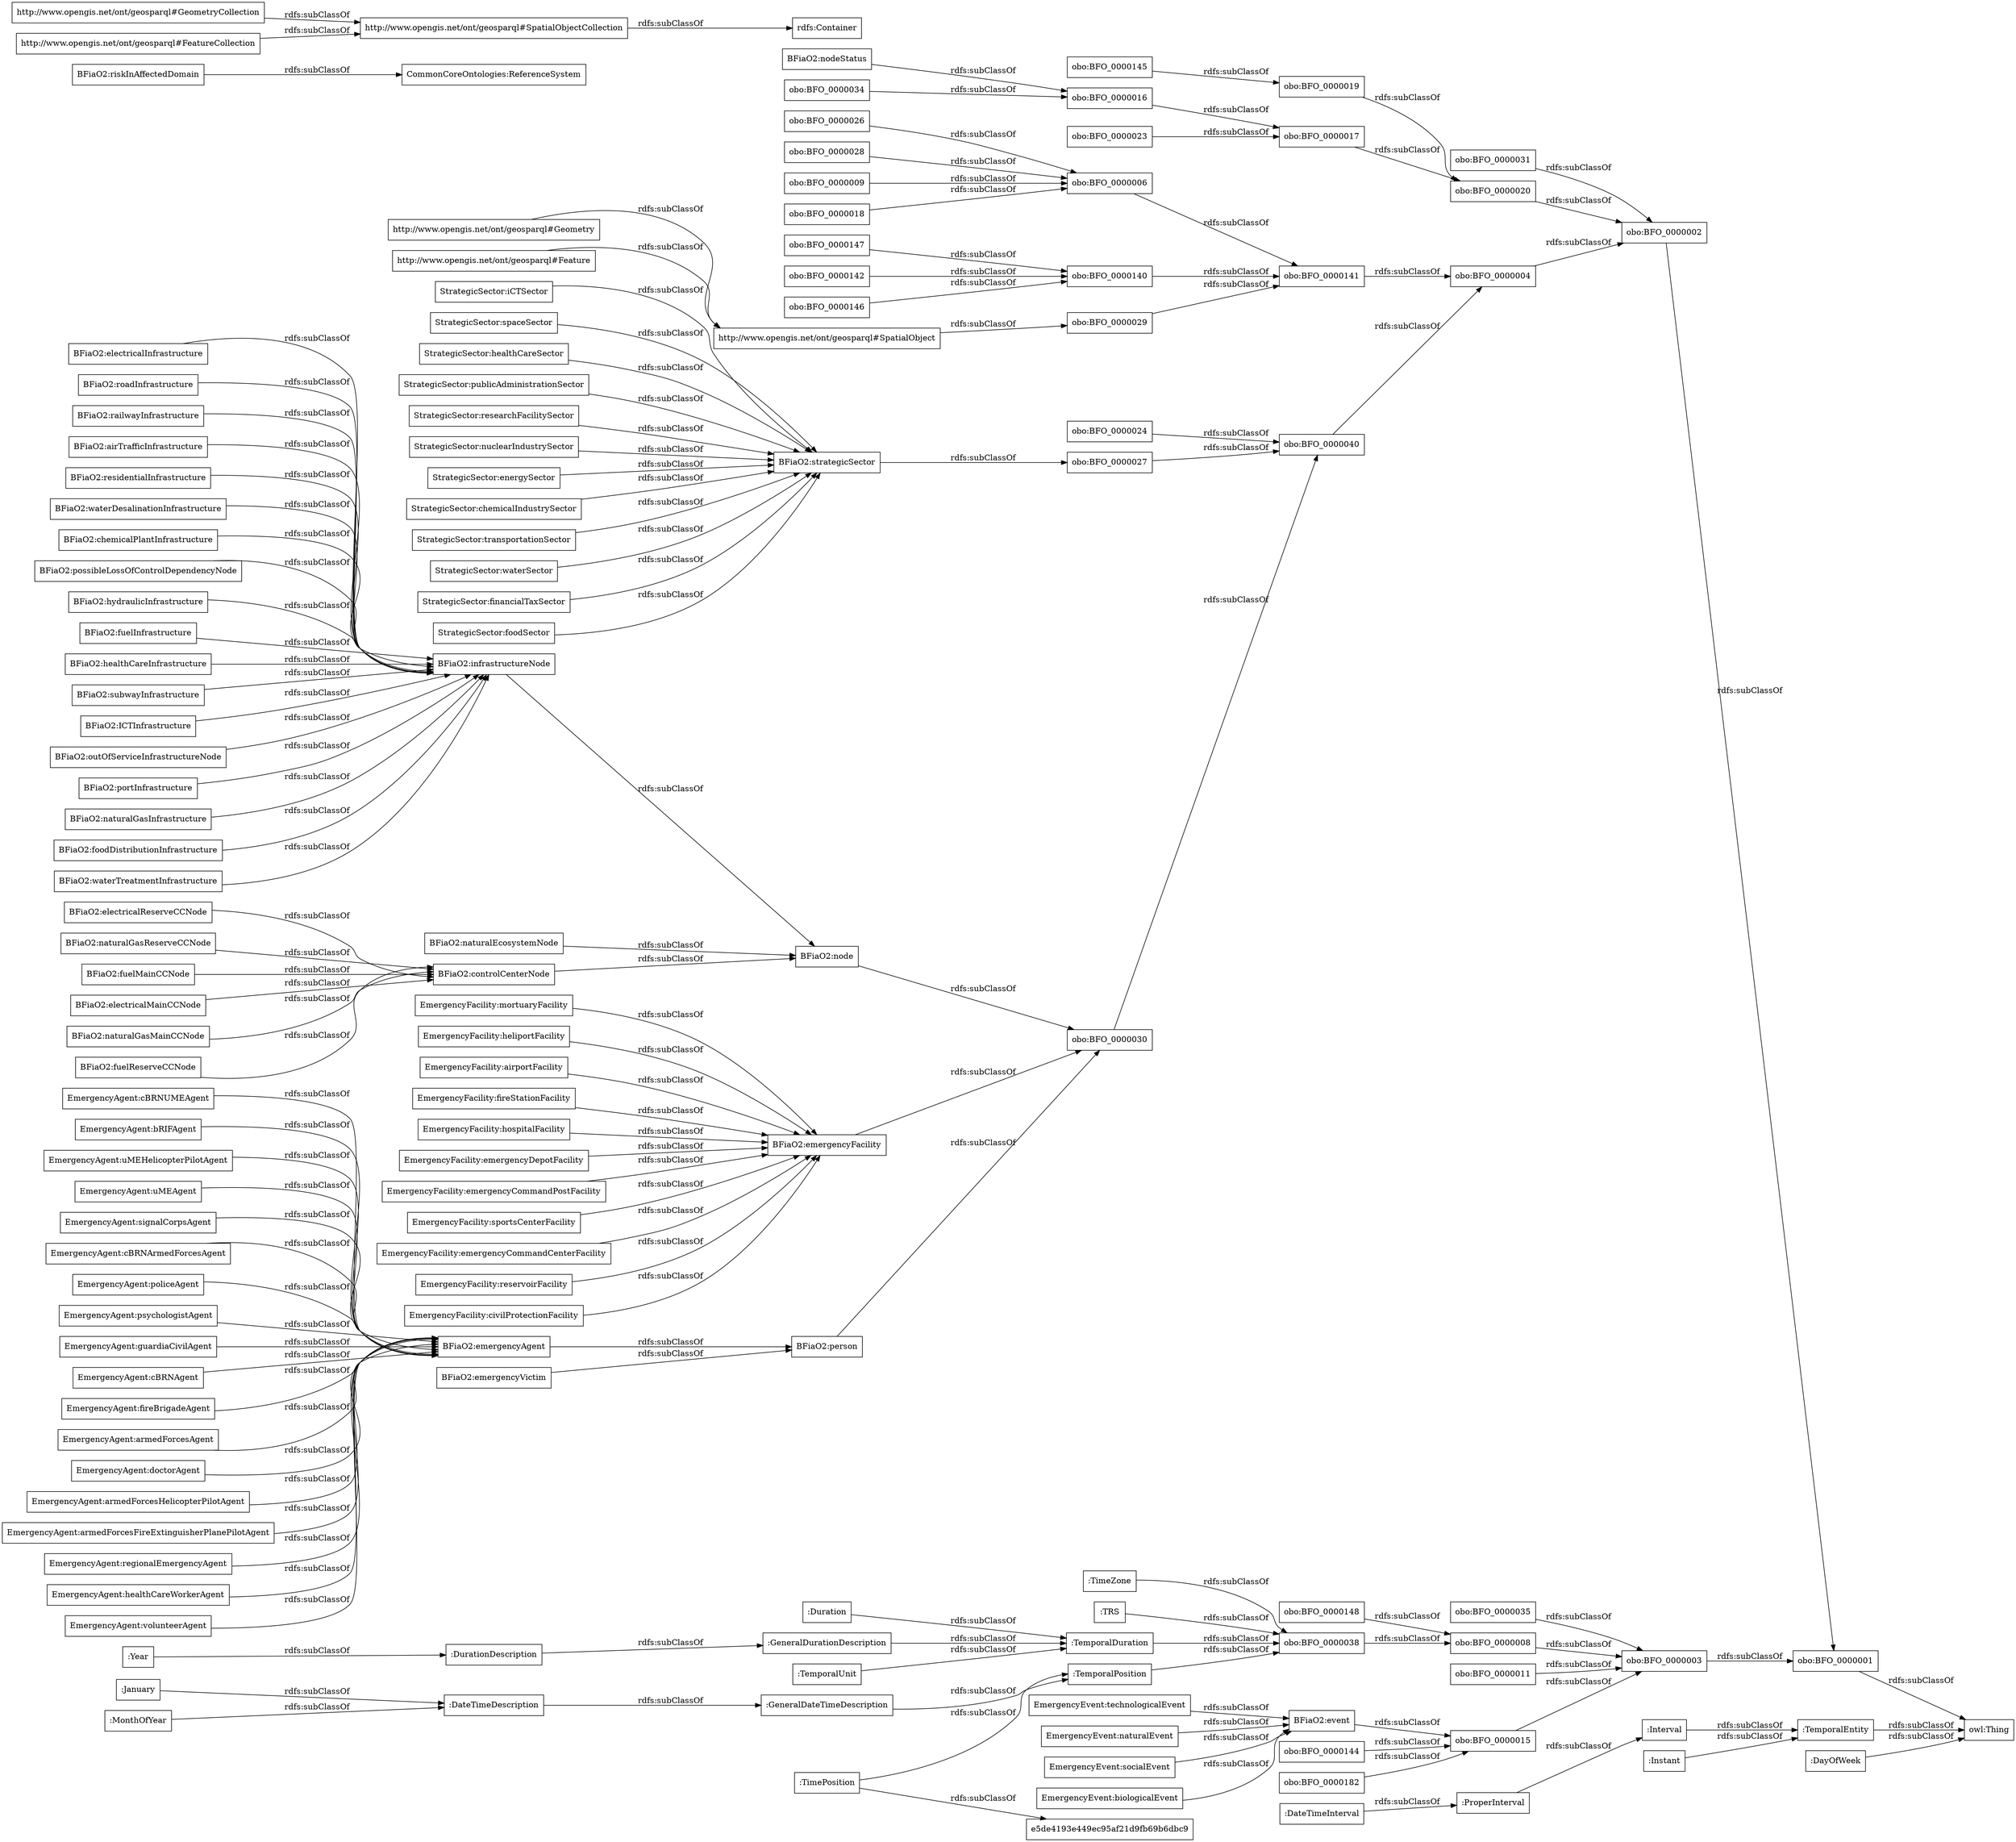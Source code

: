 digraph ar2dtool_diagram { 
rankdir=LR;
size="1000"
node [shape = rectangle, color="black"]; "EmergencyEvent:technologicalEvent" "StrategicSector:iCTSector" "BFiaO2:electricalReserveCCNode" "BFiaO2:electricalInfrastructure" "EmergencyAgent:cBRNUMEAgent" "BFiaO2:roadInfrastructure" "BFiaO2:railwayInfrastructure" "BFiaO2:node" "EmergencyAgent:bRIFAgent" "BFiaO2:event" "EmergencyAgent:uMEHelicopterPilotAgent" "EmergencyAgent:uMEAgent" "BFiaO2:airTrafficInfrastructure" "StrategicSector:spaceSector" "EmergencyEvent:naturalEvent" "BFiaO2:strategicSector" "EmergencyAgent:signalCorpsAgent" "StrategicSector:healthCareSector" "BFiaO2:residentialInfrastructure" "StrategicSector:publicAdministrationSector" "EmergencyAgent:cBRNArmedForcesAgent" "BFiaO2:emergencyAgent" "BFiaO2:emergencyFacility" "EmergencyAgent:policeAgent" "BFiaO2:nodeStatus" "EmergencyAgent:psychologistAgent" "EmergencyAgent:guardiaCivilAgent" "StrategicSector:researchFacilitySector" "BFiaO2:riskInAffectedDomain" "BFiaO2:person" "EmergencyAgent:cBRNAgent" "BFiaO2:naturalGasReserveCCNode" "EmergencyAgent:fireBrigadeAgent" "BFiaO2:waterDesalinationInfrastructure" "BFiaO2:fuelMainCCNode" "StrategicSector:nuclearIndustrySector" "EmergencyEvent:socialEvent" "BFiaO2:chemicalPlantInfrastructure" "EmergencyAgent:armedForcesAgent" "StrategicSector:energySector" "EmergencyAgent:doctorAgent" "BFiaO2:possibleLossOfControlDependencyNode" "BFiaO2:emergencyVictim" "StrategicSector:chemicalIndustrySector" "BFiaO2:hydraulicInfrastructure" "BFiaO2:infrastructureNode" "StrategicSector:transportationSector" "http://www.opengis.net/ont/geosparql#SpatialObject" "BFiaO2:electricalMainCCNode" "BFiaO2:naturalGasMainCCNode" "EmergencyAgent:armedForcesHelicopterPilotAgent" "BFiaO2:fuelReserveCCNode" "BFiaO2:fuelInfrastructure" "EmergencyAgent:armedForcesFireExtinguisherPlanePilotAgent" "BFiaO2:healthCareInfrastructure" "StrategicSector:waterSector" "EmergencyEvent:biologicalEvent" "CommonCoreOntologies:ReferenceSystem" "StrategicSector:financialTaxSector" "BFiaO2:subwayInfrastructure" "BFiaO2:ICTInfrastructure" "BFiaO2:outOfServiceInfrastructureNode" "EmergencyAgent:regionalEmergencyAgent" "EmergencyAgent:healthCareWorkerAgent" "BFiaO2:portInfrastructure" "BFiaO2:naturalEcosystemNode" "BFiaO2:controlCenterNode" "StrategicSector:foodSector" "BFiaO2:naturalGasInfrastructure" "BFiaO2:foodDistributionInfrastructure" "BFiaO2:waterTreatmentInfrastructure" "EmergencyAgent:volunteerAgent" "obo:BFO_0000002" "obo:BFO_0000144" "obo:BFO_0000035" "obo:BFO_0000003" "obo:BFO_0000148" "obo:BFO_0000026" "obo:BFO_0000008" "obo:BFO_0000141" "obo:BFO_0000001" "obo:BFO_0000034" "obo:BFO_0000024" "obo:BFO_0000006" "obo:BFO_0000016" "obo:BFO_0000038" "obo:BFO_0000028" "obo:BFO_0000140" "obo:BFO_0000031" "obo:BFO_0000029" "obo:BFO_0000019" "obo:BFO_0000147" "obo:BFO_0000040" "obo:BFO_0000023" "obo:BFO_0000182" "obo:BFO_0000027" "obo:BFO_0000017" "obo:BFO_0000011" "obo:BFO_0000009" "obo:BFO_0000145" "obo:BFO_0000142" "obo:BFO_0000030" "obo:BFO_0000020" "obo:BFO_0000004" "obo:BFO_0000015" "obo:BFO_0000018" "obo:BFO_0000146" ":TimeZone" ":GeneralDateTimeDescription" ":DateTimeInterval" ":DurationDescription" ":TRS" ":TemporalDuration" ":Duration" ":GeneralDurationDescription" ":January" ":ProperInterval" ":TimePosition" ":TemporalPosition" ":Interval" ":TemporalEntity" ":Year" ":MonthOfYear" ":DateTimeDescription" "e5de4193e449ec95af21d9fb69b6dbc9" ":TemporalUnit" ":Instant" ":DayOfWeek" "http://www.opengis.net/ont/geosparql#SpatialObjectCollection" "http://www.opengis.net/ont/geosparql#GeometryCollection" "http://www.opengis.net/ont/geosparql#Geometry" "http://www.opengis.net/ont/geosparql#FeatureCollection" "http://www.opengis.net/ont/geosparql#Feature" ; /*classes style*/
	":TemporalDuration" -> "obo:BFO_0000038" [ label = "rdfs:subClassOf" ];
	":DateTimeDescription" -> ":GeneralDateTimeDescription" [ label = "rdfs:subClassOf" ];
	"BFiaO2:riskInAffectedDomain" -> "CommonCoreOntologies:ReferenceSystem" [ label = "rdfs:subClassOf" ];
	"EmergencyAgent:policeAgent" -> "BFiaO2:emergencyAgent" [ label = "rdfs:subClassOf" ];
	"obo:BFO_0000144" -> "obo:BFO_0000015" [ label = "rdfs:subClassOf" ];
	":TimeZone" -> "obo:BFO_0000038" [ label = "rdfs:subClassOf" ];
	"obo:BFO_0000031" -> "obo:BFO_0000002" [ label = "rdfs:subClassOf" ];
	"obo:BFO_0000003" -> "obo:BFO_0000001" [ label = "rdfs:subClassOf" ];
	"EmergencyFacility:mortuaryFacility" -> "BFiaO2:emergencyFacility" [ label = "rdfs:subClassOf" ];
	"BFiaO2:possibleLossOfControlDependencyNode" -> "BFiaO2:infrastructureNode" [ label = "rdfs:subClassOf" ];
	"BFiaO2:subwayInfrastructure" -> "BFiaO2:infrastructureNode" [ label = "rdfs:subClassOf" ];
	"EmergencyAgent:psychologistAgent" -> "BFiaO2:emergencyAgent" [ label = "rdfs:subClassOf" ];
	"EmergencyAgent:healthCareWorkerAgent" -> "BFiaO2:emergencyAgent" [ label = "rdfs:subClassOf" ];
	"EmergencyAgent:signalCorpsAgent" -> "BFiaO2:emergencyAgent" [ label = "rdfs:subClassOf" ];
	"obo:BFO_0000016" -> "obo:BFO_0000017" [ label = "rdfs:subClassOf" ];
	":Instant" -> ":TemporalEntity" [ label = "rdfs:subClassOf" ];
	"EmergencyFacility:heliportFacility" -> "BFiaO2:emergencyFacility" [ label = "rdfs:subClassOf" ];
	"obo:BFO_0000029" -> "obo:BFO_0000141" [ label = "rdfs:subClassOf" ];
	"EmergencyAgent:armedForcesHelicopterPilotAgent" -> "BFiaO2:emergencyAgent" [ label = "rdfs:subClassOf" ];
	"EmergencyAgent:armedForcesFireExtinguisherPlanePilotAgent" -> "BFiaO2:emergencyAgent" [ label = "rdfs:subClassOf" ];
	"EmergencyFacility:airportFacility" -> "BFiaO2:emergencyFacility" [ label = "rdfs:subClassOf" ];
	"BFiaO2:electricalMainCCNode" -> "BFiaO2:controlCenterNode" [ label = "rdfs:subClassOf" ];
	"obo:BFO_0000023" -> "obo:BFO_0000017" [ label = "rdfs:subClassOf" ];
	"EmergencyFacility:fireStationFacility" -> "BFiaO2:emergencyFacility" [ label = "rdfs:subClassOf" ];
	"BFiaO2:airTrafficInfrastructure" -> "BFiaO2:infrastructureNode" [ label = "rdfs:subClassOf" ];
	"BFiaO2:residentialInfrastructure" -> "BFiaO2:infrastructureNode" [ label = "rdfs:subClassOf" ];
	"BFiaO2:nodeStatus" -> "obo:BFO_0000016" [ label = "rdfs:subClassOf" ];
	"BFiaO2:fuelMainCCNode" -> "BFiaO2:controlCenterNode" [ label = "rdfs:subClassOf" ];
	"http://www.opengis.net/ont/geosparql#Feature" -> "http://www.opengis.net/ont/geosparql#SpatialObject" [ label = "rdfs:subClassOf" ];
	"obo:BFO_0000008" -> "obo:BFO_0000003" [ label = "rdfs:subClassOf" ];
	"StrategicSector:spaceSector" -> "BFiaO2:strategicSector" [ label = "rdfs:subClassOf" ];
	":ProperInterval" -> ":Interval" [ label = "rdfs:subClassOf" ];
	"StrategicSector:financialTaxSector" -> "BFiaO2:strategicSector" [ label = "rdfs:subClassOf" ];
	"obo:BFO_0000030" -> "obo:BFO_0000040" [ label = "rdfs:subClassOf" ];
	"EmergencyAgent:guardiaCivilAgent" -> "BFiaO2:emergencyAgent" [ label = "rdfs:subClassOf" ];
	"obo:BFO_0000002" -> "obo:BFO_0000001" [ label = "rdfs:subClassOf" ];
	"StrategicSector:researchFacilitySector" -> "BFiaO2:strategicSector" [ label = "rdfs:subClassOf" ];
	"obo:BFO_0000015" -> "obo:BFO_0000003" [ label = "rdfs:subClassOf" ];
	"EmergencyAgent:volunteerAgent" -> "BFiaO2:emergencyAgent" [ label = "rdfs:subClassOf" ];
	"BFiaO2:naturalGasMainCCNode" -> "BFiaO2:controlCenterNode" [ label = "rdfs:subClassOf" ];
	"BFiaO2:emergencyAgent" -> "BFiaO2:person" [ label = "rdfs:subClassOf" ];
	"obo:BFO_0000028" -> "obo:BFO_0000006" [ label = "rdfs:subClassOf" ];
	"BFiaO2:portInfrastructure" -> "BFiaO2:infrastructureNode" [ label = "rdfs:subClassOf" ];
	"StrategicSector:chemicalIndustrySector" -> "BFiaO2:strategicSector" [ label = "rdfs:subClassOf" ];
	":MonthOfYear" -> ":DateTimeDescription" [ label = "rdfs:subClassOf" ];
	"StrategicSector:foodSector" -> "BFiaO2:strategicSector" [ label = "rdfs:subClassOf" ];
	"BFiaO2:emergencyVictim" -> "BFiaO2:person" [ label = "rdfs:subClassOf" ];
	"obo:BFO_0000148" -> "obo:BFO_0000008" [ label = "rdfs:subClassOf" ];
	"obo:BFO_0000035" -> "obo:BFO_0000003" [ label = "rdfs:subClassOf" ];
	"BFiaO2:chemicalPlantInfrastructure" -> "BFiaO2:infrastructureNode" [ label = "rdfs:subClassOf" ];
	"obo:BFO_0000142" -> "obo:BFO_0000140" [ label = "rdfs:subClassOf" ];
	"EmergencyFacility:hospitalFacility" -> "BFiaO2:emergencyFacility" [ label = "rdfs:subClassOf" ];
	"BFiaO2:foodDistributionInfrastructure" -> "BFiaO2:infrastructureNode" [ label = "rdfs:subClassOf" ];
	"BFiaO2:fuelInfrastructure" -> "BFiaO2:infrastructureNode" [ label = "rdfs:subClassOf" ];
	"EmergencyFacility:emergencyDepotFacility" -> "BFiaO2:emergencyFacility" [ label = "rdfs:subClassOf" ];
	"obo:BFO_0000001" -> "owl:Thing" [ label = "rdfs:subClassOf" ];
	"BFiaO2:node" -> "obo:BFO_0000030" [ label = "rdfs:subClassOf" ];
	"EmergencyAgent:doctorAgent" -> "BFiaO2:emergencyAgent" [ label = "rdfs:subClassOf" ];
	"EmergencyEvent:biologicalEvent" -> "BFiaO2:event" [ label = "rdfs:subClassOf" ];
	"EmergencyFacility:emergencyCommandPostFacility" -> "BFiaO2:emergencyFacility" [ label = "rdfs:subClassOf" ];
	"StrategicSector:nuclearIndustrySector" -> "BFiaO2:strategicSector" [ label = "rdfs:subClassOf" ];
	"obo:BFO_0000027" -> "obo:BFO_0000040" [ label = "rdfs:subClassOf" ];
	":Duration" -> ":TemporalDuration" [ label = "rdfs:subClassOf" ];
	"BFiaO2:electricalReserveCCNode" -> "BFiaO2:controlCenterNode" [ label = "rdfs:subClassOf" ];
	"StrategicSector:healthCareSector" -> "BFiaO2:strategicSector" [ label = "rdfs:subClassOf" ];
	"EmergencyEvent:naturalEvent" -> "BFiaO2:event" [ label = "rdfs:subClassOf" ];
	"BFiaO2:emergencyFacility" -> "obo:BFO_0000030" [ label = "rdfs:subClassOf" ];
	"StrategicSector:publicAdministrationSector" -> "BFiaO2:strategicSector" [ label = "rdfs:subClassOf" ];
	"obo:BFO_0000147" -> "obo:BFO_0000140" [ label = "rdfs:subClassOf" ];
	"obo:BFO_0000034" -> "obo:BFO_0000016" [ label = "rdfs:subClassOf" ];
	"BFiaO2:ICTInfrastructure" -> "BFiaO2:infrastructureNode" [ label = "rdfs:subClassOf" ];
	"obo:BFO_0000006" -> "obo:BFO_0000141" [ label = "rdfs:subClassOf" ];
	"EmergencyAgent:cBRNArmedForcesAgent" -> "BFiaO2:emergencyAgent" [ label = "rdfs:subClassOf" ];
	"BFiaO2:roadInfrastructure" -> "BFiaO2:infrastructureNode" [ label = "rdfs:subClassOf" ];
	"EmergencyEvent:socialEvent" -> "BFiaO2:event" [ label = "rdfs:subClassOf" ];
	"obo:BFO_0000019" -> "obo:BFO_0000020" [ label = "rdfs:subClassOf" ];
	"EmergencyAgent:cBRNAgent" -> "BFiaO2:emergencyAgent" [ label = "rdfs:subClassOf" ];
	"obo:BFO_0000141" -> "obo:BFO_0000004" [ label = "rdfs:subClassOf" ];
	"EmergencyFacility:sportsCenterFacility" -> "BFiaO2:emergencyFacility" [ label = "rdfs:subClassOf" ];
	"obo:BFO_0000182" -> "obo:BFO_0000015" [ label = "rdfs:subClassOf" ];
	"StrategicSector:waterSector" -> "BFiaO2:strategicSector" [ label = "rdfs:subClassOf" ];
	"StrategicSector:transportationSector" -> "BFiaO2:strategicSector" [ label = "rdfs:subClassOf" ];
	":TimePosition" -> "e5de4193e449ec95af21d9fb69b6dbc9" [ label = "rdfs:subClassOf" ];
	":TimePosition" -> ":TemporalPosition" [ label = "rdfs:subClassOf" ];
	":TemporalEntity" -> "owl:Thing" [ label = "rdfs:subClassOf" ];
	"obo:BFO_0000026" -> "obo:BFO_0000006" [ label = "rdfs:subClassOf" ];
	"EmergencyAgent:uMEHelicopterPilotAgent" -> "BFiaO2:emergencyAgent" [ label = "rdfs:subClassOf" ];
	"StrategicSector:iCTSector" -> "BFiaO2:strategicSector" [ label = "rdfs:subClassOf" ];
	":TRS" -> "obo:BFO_0000038" [ label = "rdfs:subClassOf" ];
	"http://www.opengis.net/ont/geosparql#SpatialObjectCollection" -> "rdfs:Container" [ label = "rdfs:subClassOf" ];
	"BFiaO2:strategicSector" -> "obo:BFO_0000027" [ label = "rdfs:subClassOf" ];
	"http://www.opengis.net/ont/geosparql#FeatureCollection" -> "http://www.opengis.net/ont/geosparql#SpatialObjectCollection" [ label = "rdfs:subClassOf" ];
	"BFiaO2:healthCareInfrastructure" -> "BFiaO2:infrastructureNode" [ label = "rdfs:subClassOf" ];
	"EmergencyAgent:fireBrigadeAgent" -> "BFiaO2:emergencyAgent" [ label = "rdfs:subClassOf" ];
	"BFiaO2:outOfServiceInfrastructureNode" -> "BFiaO2:infrastructureNode" [ label = "rdfs:subClassOf" ];
	"BFiaO2:naturalGasInfrastructure" -> "BFiaO2:infrastructureNode" [ label = "rdfs:subClassOf" ];
	"BFiaO2:controlCenterNode" -> "BFiaO2:node" [ label = "rdfs:subClassOf" ];
	"BFiaO2:naturalGasReserveCCNode" -> "BFiaO2:controlCenterNode" [ label = "rdfs:subClassOf" ];
	"EmergencyAgent:regionalEmergencyAgent" -> "BFiaO2:emergencyAgent" [ label = "rdfs:subClassOf" ];
	"obo:BFO_0000020" -> "obo:BFO_0000002" [ label = "rdfs:subClassOf" ];
	"obo:BFO_0000146" -> "obo:BFO_0000140" [ label = "rdfs:subClassOf" ];
	":GeneralDurationDescription" -> ":TemporalDuration" [ label = "rdfs:subClassOf" ];
	"BFiaO2:waterTreatmentInfrastructure" -> "BFiaO2:infrastructureNode" [ label = "rdfs:subClassOf" ];
	"EmergencyFacility:emergencyCommandCenterFacility" -> "BFiaO2:emergencyFacility" [ label = "rdfs:subClassOf" ];
	"EmergencyAgent:uMEAgent" -> "BFiaO2:emergencyAgent" [ label = "rdfs:subClassOf" ];
	"BFiaO2:fuelReserveCCNode" -> "BFiaO2:controlCenterNode" [ label = "rdfs:subClassOf" ];
	"BFiaO2:waterDesalinationInfrastructure" -> "BFiaO2:infrastructureNode" [ label = "rdfs:subClassOf" ];
	"obo:BFO_0000018" -> "obo:BFO_0000006" [ label = "rdfs:subClassOf" ];
	"BFiaO2:person" -> "obo:BFO_0000030" [ label = "rdfs:subClassOf" ];
	"EmergencyFacility:reservoirFacility" -> "BFiaO2:emergencyFacility" [ label = "rdfs:subClassOf" ];
	"BFiaO2:electricalInfrastructure" -> "BFiaO2:infrastructureNode" [ label = "rdfs:subClassOf" ];
	"obo:BFO_0000140" -> "obo:BFO_0000141" [ label = "rdfs:subClassOf" ];
	":DateTimeInterval" -> ":ProperInterval" [ label = "rdfs:subClassOf" ];
	"EmergencyEvent:technologicalEvent" -> "BFiaO2:event" [ label = "rdfs:subClassOf" ];
	"EmergencyAgent:bRIFAgent" -> "BFiaO2:emergencyAgent" [ label = "rdfs:subClassOf" ];
	"BFiaO2:naturalEcosystemNode" -> "BFiaO2:node" [ label = "rdfs:subClassOf" ];
	"obo:BFO_0000040" -> "obo:BFO_0000004" [ label = "rdfs:subClassOf" ];
	"http://www.opengis.net/ont/geosparql#Geometry" -> "http://www.opengis.net/ont/geosparql#SpatialObject" [ label = "rdfs:subClassOf" ];
	":Interval" -> ":TemporalEntity" [ label = "rdfs:subClassOf" ];
	":GeneralDateTimeDescription" -> ":TemporalPosition" [ label = "rdfs:subClassOf" ];
	"BFiaO2:event" -> "obo:BFO_0000015" [ label = "rdfs:subClassOf" ];
	"obo:BFO_0000038" -> "obo:BFO_0000008" [ label = "rdfs:subClassOf" ];
	":January" -> ":DateTimeDescription" [ label = "rdfs:subClassOf" ];
	"BFiaO2:hydraulicInfrastructure" -> "BFiaO2:infrastructureNode" [ label = "rdfs:subClassOf" ];
	"BFiaO2:infrastructureNode" -> "BFiaO2:node" [ label = "rdfs:subClassOf" ];
	"http://www.opengis.net/ont/geosparql#SpatialObject" -> "obo:BFO_0000029" [ label = "rdfs:subClassOf" ];
	"obo:BFO_0000145" -> "obo:BFO_0000019" [ label = "rdfs:subClassOf" ];
	":DayOfWeek" -> "owl:Thing" [ label = "rdfs:subClassOf" ];
	"BFiaO2:railwayInfrastructure" -> "BFiaO2:infrastructureNode" [ label = "rdfs:subClassOf" ];
	"obo:BFO_0000004" -> "obo:BFO_0000002" [ label = "rdfs:subClassOf" ];
	":Year" -> ":DurationDescription" [ label = "rdfs:subClassOf" ];
	"EmergencyFacility:civilProtectionFacility" -> "BFiaO2:emergencyFacility" [ label = "rdfs:subClassOf" ];
	":DurationDescription" -> ":GeneralDurationDescription" [ label = "rdfs:subClassOf" ];
	":TemporalPosition" -> "obo:BFO_0000038" [ label = "rdfs:subClassOf" ];
	"obo:BFO_0000017" -> "obo:BFO_0000020" [ label = "rdfs:subClassOf" ];
	":TemporalUnit" -> ":TemporalDuration" [ label = "rdfs:subClassOf" ];
	"EmergencyAgent:cBRNUMEAgent" -> "BFiaO2:emergencyAgent" [ label = "rdfs:subClassOf" ];
	"obo:BFO_0000011" -> "obo:BFO_0000003" [ label = "rdfs:subClassOf" ];
	"http://www.opengis.net/ont/geosparql#GeometryCollection" -> "http://www.opengis.net/ont/geosparql#SpatialObjectCollection" [ label = "rdfs:subClassOf" ];
	"EmergencyAgent:armedForcesAgent" -> "BFiaO2:emergencyAgent" [ label = "rdfs:subClassOf" ];
	"obo:BFO_0000024" -> "obo:BFO_0000040" [ label = "rdfs:subClassOf" ];
	"StrategicSector:energySector" -> "BFiaO2:strategicSector" [ label = "rdfs:subClassOf" ];
	"obo:BFO_0000009" -> "obo:BFO_0000006" [ label = "rdfs:subClassOf" ];

}
